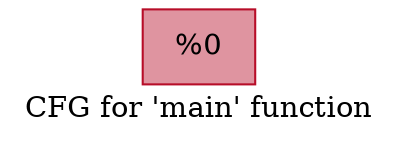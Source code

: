 digraph "CFG for 'main' function" {
	label="CFG for 'main' function";

	Node0x5606a470b4a0 [shape=record,color="#b70d28ff", style=filled, fillcolor="#b70d2870",label="{%0 }"];
}
